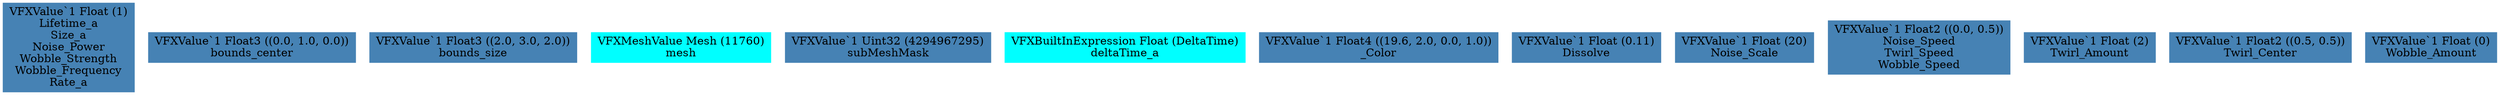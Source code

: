 digraph G {
node0 [shape="box" color="steelblue" style="filled" label="VFXValue`1 Float (1)
Lifetime_a
Size_a
Noise_Power
Wobble_Strength
Wobble_Frequency
Rate_a"]
node1 [shape="box" color="steelblue" style="filled" label="VFXValue`1 Float3 ((0.0, 1.0, 0.0))
bounds_center"]
node2 [shape="box" color="steelblue" style="filled" label="VFXValue`1 Float3 ((2.0, 3.0, 2.0))
bounds_size"]
node3 [shape="box" color="cyan" style="filled" label="VFXMeshValue Mesh (11760)
mesh"]
node4 [shape="box" color="steelblue" style="filled" label="VFXValue`1 Uint32 (4294967295)
subMeshMask"]
node5 [shape="box" color="cyan" style="filled" label="VFXBuiltInExpression Float (DeltaTime)
deltaTime_a"]
node6 [shape="box" color="steelblue" style="filled" label="VFXValue`1 Float4 ((19.6, 2.0, 0.0, 1.0))
_Color"]
node7 [shape="box" color="steelblue" style="filled" label="VFXValue`1 Float (0.11)
Dissolve"]
node8 [shape="box" color="steelblue" style="filled" label="VFXValue`1 Float (20)
Noise_Scale"]
node9 [shape="box" color="steelblue" style="filled" label="VFXValue`1 Float2 ((0.0, 0.5))
Noise_Speed
Twirl_Speed
Wobble_Speed"]
node10 [shape="box" color="steelblue" style="filled" label="VFXValue`1 Float (2)
Twirl_Amount"]
node11 [shape="box" color="steelblue" style="filled" label="VFXValue`1 Float2 ((0.5, 0.5))
Twirl_Center"]
node12 [shape="box" color="steelblue" style="filled" label="VFXValue`1 Float (0)
Wobble_Amount"]
}
